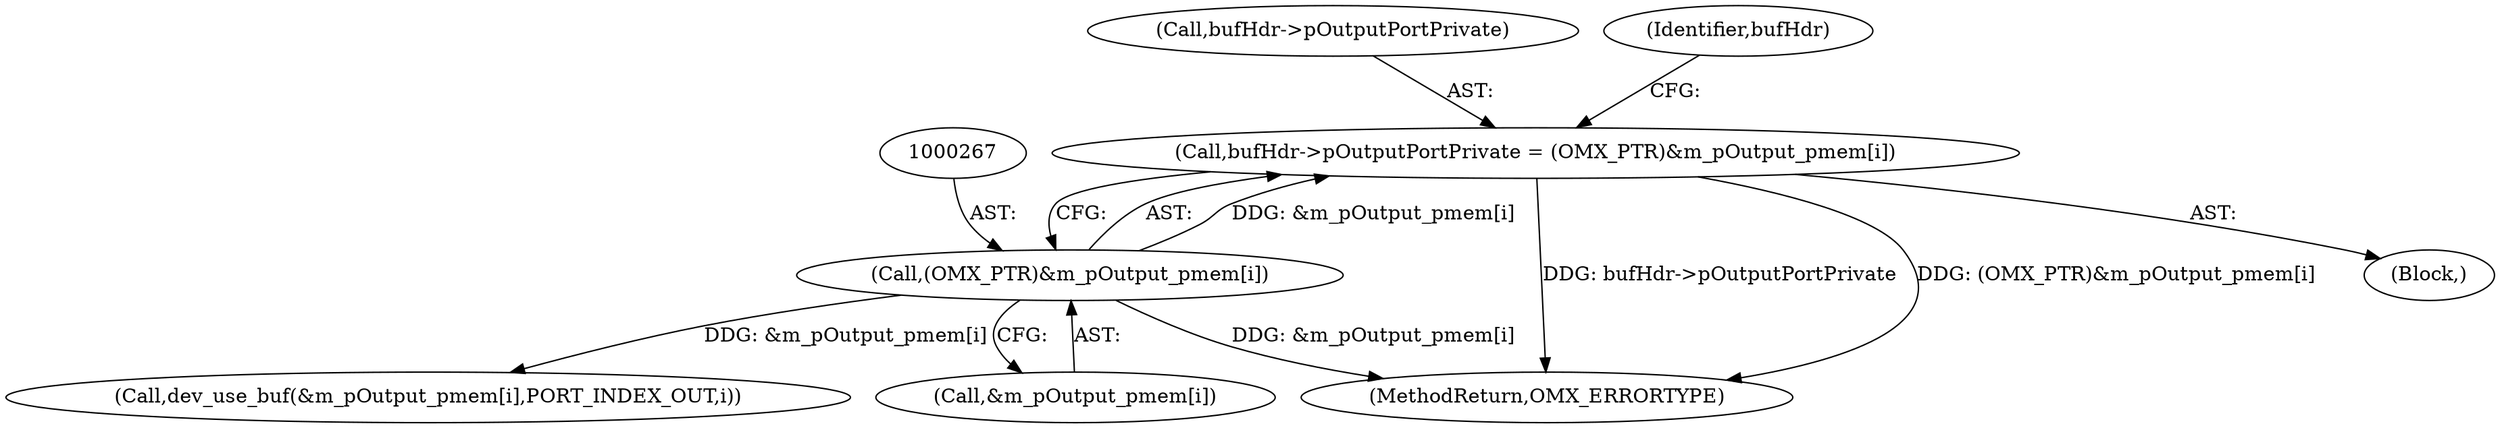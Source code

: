 digraph "0_Android_7558d03e6498e970b761aa44fff6b2c659202d95_0@pointer" {
"1000262" [label="(Call,bufHdr->pOutputPortPrivate = (OMX_PTR)&m_pOutput_pmem[i])"];
"1000266" [label="(Call,(OMX_PTR)&m_pOutput_pmem[i])"];
"1000613" [label="(Call,dev_use_buf(&m_pOutput_pmem[i],PORT_INDEX_OUT,i))"];
"1000268" [label="(Call,&m_pOutput_pmem[i])"];
"1000262" [label="(Call,bufHdr->pOutputPortPrivate = (OMX_PTR)&m_pOutput_pmem[i])"];
"1000266" [label="(Call,(OMX_PTR)&m_pOutput_pmem[i])"];
"1000263" [label="(Call,bufHdr->pOutputPortPrivate)"];
"1000274" [label="(Identifier,bufHdr)"];
"1000638" [label="(MethodReturn,OMX_ERRORTYPE)"];
"1000228" [label="(Block,)"];
"1000262" -> "1000228"  [label="AST: "];
"1000262" -> "1000266"  [label="CFG: "];
"1000263" -> "1000262"  [label="AST: "];
"1000266" -> "1000262"  [label="AST: "];
"1000274" -> "1000262"  [label="CFG: "];
"1000262" -> "1000638"  [label="DDG: bufHdr->pOutputPortPrivate"];
"1000262" -> "1000638"  [label="DDG: (OMX_PTR)&m_pOutput_pmem[i]"];
"1000266" -> "1000262"  [label="DDG: &m_pOutput_pmem[i]"];
"1000266" -> "1000268"  [label="CFG: "];
"1000267" -> "1000266"  [label="AST: "];
"1000268" -> "1000266"  [label="AST: "];
"1000266" -> "1000638"  [label="DDG: &m_pOutput_pmem[i]"];
"1000266" -> "1000613"  [label="DDG: &m_pOutput_pmem[i]"];
}
